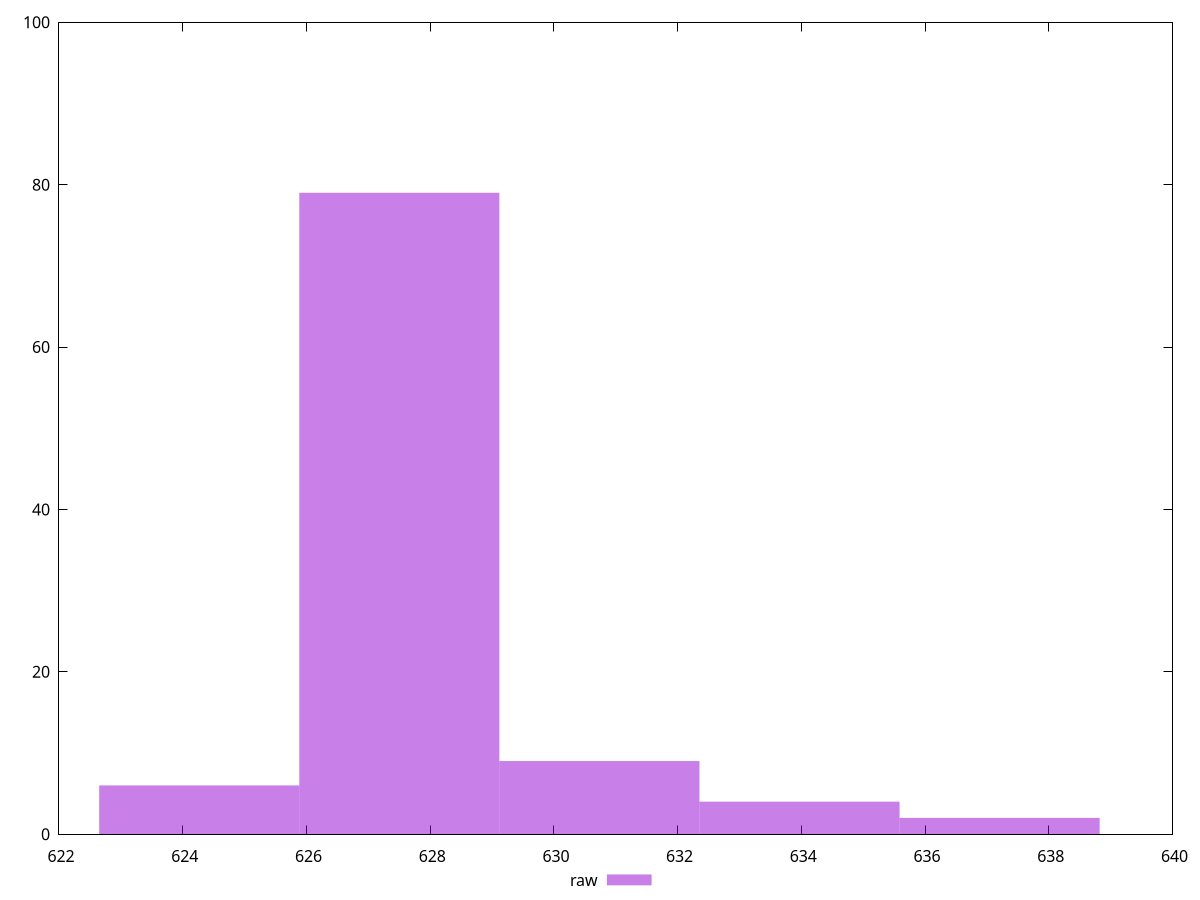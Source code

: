 reset
set terminal svg size 640, 490 enhanced background rgb 'white'
set output "report_00007_2020-12-11T15:55:29.892Z/metrics/samples/empty/raw/histogram.svg"

$raw <<EOF
637.2051297498663 2
627.5014983323556 79
630.7360421381925 9
624.2669545265187 6
633.9705859440294 4
EOF

set key outside below
set boxwidth 3.2345438058368847
set yrange [0:100]
set style fill transparent solid 0.5 noborder

plot \
  $raw title "raw" with boxes, \


reset